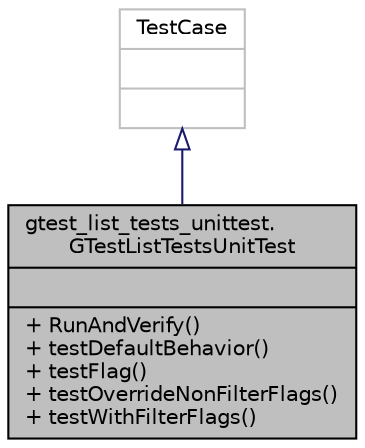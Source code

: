 digraph "gtest_list_tests_unittest.GTestListTestsUnitTest"
{
  edge [fontname="Helvetica",fontsize="10",labelfontname="Helvetica",labelfontsize="10"];
  node [fontname="Helvetica",fontsize="10",shape=record];
  Node0 [label="{gtest_list_tests_unittest.\lGTestListTestsUnitTest\n||+ RunAndVerify()\l+ testDefaultBehavior()\l+ testFlag()\l+ testOverrideNonFilterFlags()\l+ testWithFilterFlags()\l}",height=0.2,width=0.4,color="black", fillcolor="grey75", style="filled", fontcolor="black"];
  Node1 -> Node0 [dir="back",color="midnightblue",fontsize="10",style="solid",arrowtail="onormal",fontname="Helvetica"];
  Node1 [label="{TestCase\n||}",height=0.2,width=0.4,color="grey75", fillcolor="white", style="filled"];
}
